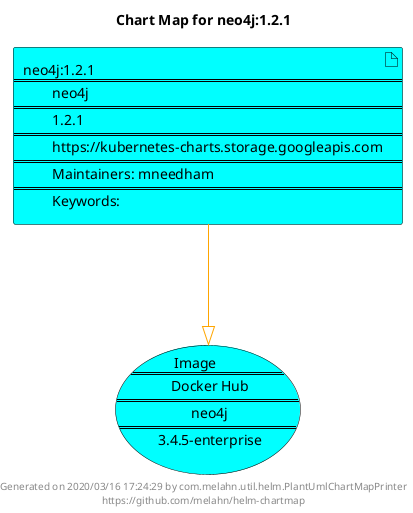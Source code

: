 @startuml
skinparam linetype ortho
skinparam backgroundColor white
skinparam usecaseBorderColor black
skinparam usecaseArrowColor LightSlateGray
skinparam artifactBorderColor black
skinparam artifactArrowColor LightSlateGray

title Chart Map for neo4j:1.2.1

'There is one referenced Helm Chart
artifact "neo4j:1.2.1\n====\n\tneo4j\n====\n\t1.2.1\n====\n\thttps://kubernetes-charts.storage.googleapis.com\n====\n\tMaintainers: mneedham\n====\n\tKeywords: " as neo4j_1_2_1 #Aqua

'There is one referenced Docker Image
usecase "Image\n====\n\tDocker Hub\n====\n\tneo4j\n====\n\t3.4.5-enterprise" as neo4j_3_4_5_enterprise #Aqua

'Chart Dependencies
neo4j_1_2_1--[#orange]-|>neo4j_3_4_5_enterprise

center footer Generated on 2020/03/16 17:24:29 by com.melahn.util.helm.PlantUmlChartMapPrinter\nhttps://github.com/melahn/helm-chartmap
@enduml
